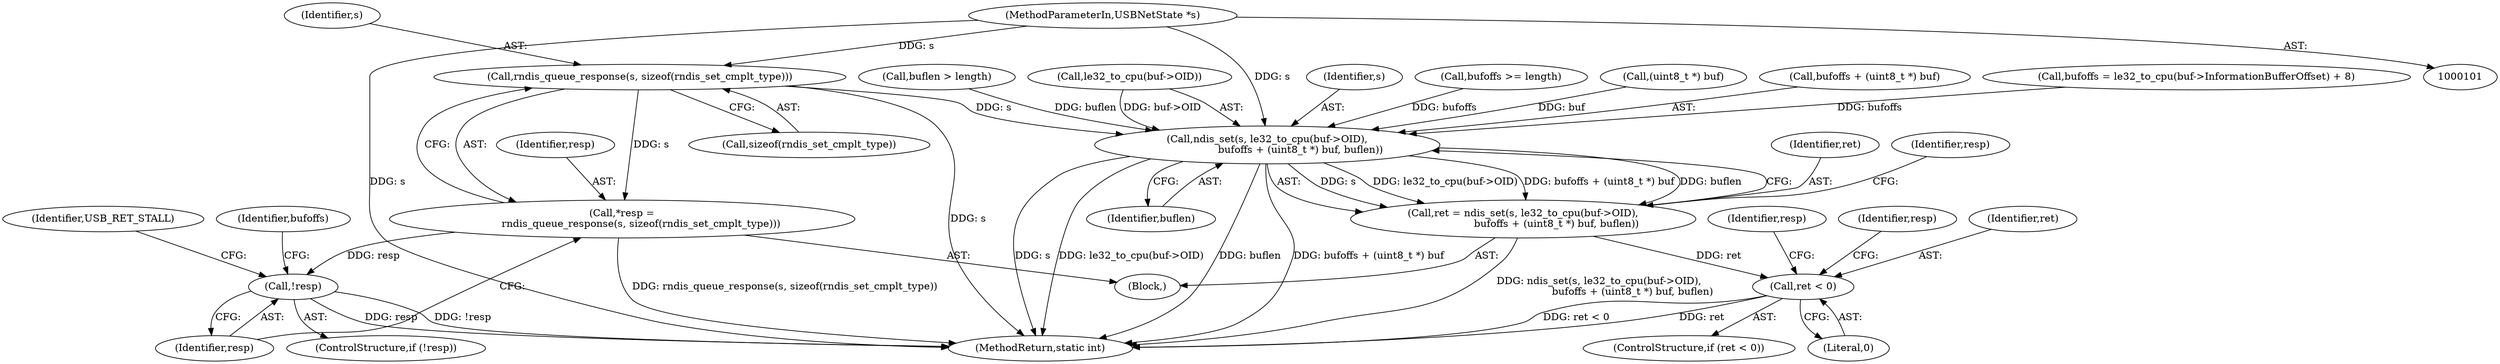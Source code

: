 digraph "0_qemu_fe3c546c5ff2a6210f9a4d8561cc64051ca8603e_0@pointer" {
"1000109" [label="(Call,rndis_queue_response(s, sizeof(rndis_set_cmplt_type)))"];
"1000102" [label="(MethodParameterIn,USBNetState *s)"];
"1000107" [label="(Call,*resp =\n            rndis_queue_response(s, sizeof(rndis_set_cmplt_type)))"];
"1000117" [label="(Call,!resp)"];
"1000154" [label="(Call,ndis_set(s, le32_to_cpu(buf->OID),\n                     bufoffs + (uint8_t *) buf, buflen))"];
"1000152" [label="(Call,ret = ndis_set(s, le32_to_cpu(buf->OID),\n                     bufoffs + (uint8_t *) buf, buflen))"];
"1000174" [label="(Call,ret < 0)"];
"1000109" [label="(Call,rndis_queue_response(s, sizeof(rndis_set_cmplt_type)))"];
"1000122" [label="(Identifier,bufoffs)"];
"1000117" [label="(Call,!resp)"];
"1000155" [label="(Identifier,s)"];
"1000154" [label="(Call,ndis_set(s, le32_to_cpu(buf->OID),\n                     bufoffs + (uint8_t *) buf, buflen))"];
"1000175" [label="(Identifier,ret)"];
"1000180" [label="(Identifier,resp)"];
"1000141" [label="(Call,bufoffs >= length)"];
"1000162" [label="(Call,(uint8_t *) buf)"];
"1000116" [label="(ControlStructure,if (!resp))"];
"1000118" [label="(Identifier,resp)"];
"1000105" [label="(Block,)"];
"1000176" [label="(Literal,0)"];
"1000160" [label="(Call,bufoffs + (uint8_t *) buf)"];
"1000121" [label="(Call,bufoffs = le32_to_cpu(buf->InformationBufferOffset) + 8)"];
"1000194" [label="(MethodReturn,static int)"];
"1000110" [label="(Identifier,s)"];
"1000120" [label="(Identifier,USB_RET_STALL)"];
"1000153" [label="(Identifier,ret)"];
"1000102" [label="(MethodParameterIn,USBNetState *s)"];
"1000111" [label="(Call,sizeof(rndis_set_cmplt_type))"];
"1000174" [label="(Call,ret < 0)"];
"1000107" [label="(Call,*resp =\n            rndis_queue_response(s, sizeof(rndis_set_cmplt_type)))"];
"1000165" [label="(Identifier,buflen)"];
"1000137" [label="(Call,buflen > length)"];
"1000156" [label="(Call,le32_to_cpu(buf->OID))"];
"1000173" [label="(ControlStructure,if (ret < 0))"];
"1000152" [label="(Call,ret = ndis_set(s, le32_to_cpu(buf->OID),\n                     bufoffs + (uint8_t *) buf, buflen))"];
"1000108" [label="(Identifier,resp)"];
"1000168" [label="(Identifier,resp)"];
"1000188" [label="(Identifier,resp)"];
"1000109" -> "1000107"  [label="AST: "];
"1000109" -> "1000111"  [label="CFG: "];
"1000110" -> "1000109"  [label="AST: "];
"1000111" -> "1000109"  [label="AST: "];
"1000107" -> "1000109"  [label="CFG: "];
"1000109" -> "1000194"  [label="DDG: s"];
"1000109" -> "1000107"  [label="DDG: s"];
"1000102" -> "1000109"  [label="DDG: s"];
"1000109" -> "1000154"  [label="DDG: s"];
"1000102" -> "1000101"  [label="AST: "];
"1000102" -> "1000194"  [label="DDG: s"];
"1000102" -> "1000154"  [label="DDG: s"];
"1000107" -> "1000105"  [label="AST: "];
"1000108" -> "1000107"  [label="AST: "];
"1000118" -> "1000107"  [label="CFG: "];
"1000107" -> "1000194"  [label="DDG: rndis_queue_response(s, sizeof(rndis_set_cmplt_type))"];
"1000107" -> "1000117"  [label="DDG: resp"];
"1000117" -> "1000116"  [label="AST: "];
"1000117" -> "1000118"  [label="CFG: "];
"1000118" -> "1000117"  [label="AST: "];
"1000120" -> "1000117"  [label="CFG: "];
"1000122" -> "1000117"  [label="CFG: "];
"1000117" -> "1000194"  [label="DDG: resp"];
"1000117" -> "1000194"  [label="DDG: !resp"];
"1000154" -> "1000152"  [label="AST: "];
"1000154" -> "1000165"  [label="CFG: "];
"1000155" -> "1000154"  [label="AST: "];
"1000156" -> "1000154"  [label="AST: "];
"1000160" -> "1000154"  [label="AST: "];
"1000165" -> "1000154"  [label="AST: "];
"1000152" -> "1000154"  [label="CFG: "];
"1000154" -> "1000194"  [label="DDG: bufoffs + (uint8_t *) buf"];
"1000154" -> "1000194"  [label="DDG: s"];
"1000154" -> "1000194"  [label="DDG: le32_to_cpu(buf->OID)"];
"1000154" -> "1000194"  [label="DDG: buflen"];
"1000154" -> "1000152"  [label="DDG: s"];
"1000154" -> "1000152"  [label="DDG: le32_to_cpu(buf->OID)"];
"1000154" -> "1000152"  [label="DDG: bufoffs + (uint8_t *) buf"];
"1000154" -> "1000152"  [label="DDG: buflen"];
"1000156" -> "1000154"  [label="DDG: buf->OID"];
"1000141" -> "1000154"  [label="DDG: bufoffs"];
"1000121" -> "1000154"  [label="DDG: bufoffs"];
"1000162" -> "1000154"  [label="DDG: buf"];
"1000137" -> "1000154"  [label="DDG: buflen"];
"1000152" -> "1000105"  [label="AST: "];
"1000153" -> "1000152"  [label="AST: "];
"1000168" -> "1000152"  [label="CFG: "];
"1000152" -> "1000194"  [label="DDG: ndis_set(s, le32_to_cpu(buf->OID),\n                     bufoffs + (uint8_t *) buf, buflen)"];
"1000152" -> "1000174"  [label="DDG: ret"];
"1000174" -> "1000173"  [label="AST: "];
"1000174" -> "1000176"  [label="CFG: "];
"1000175" -> "1000174"  [label="AST: "];
"1000176" -> "1000174"  [label="AST: "];
"1000180" -> "1000174"  [label="CFG: "];
"1000188" -> "1000174"  [label="CFG: "];
"1000174" -> "1000194"  [label="DDG: ret < 0"];
"1000174" -> "1000194"  [label="DDG: ret"];
}
